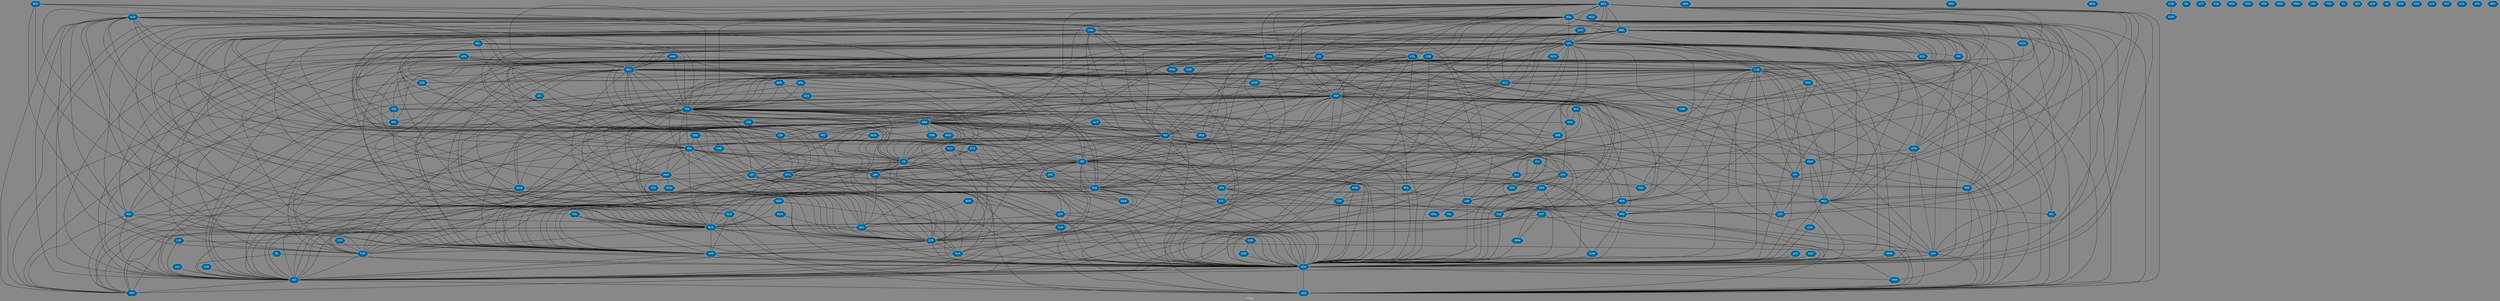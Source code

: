 // Countries together in item graph
graph {
	graph [bgcolor="#888888" fontcolor=white fontsize=12 label="Graph" outputorder=edgesfirst overlap=prism]
	node [color=white fillcolor="#006699" fontcolor=white fontname=Helvetica shape=hexagon style=filled]
	edge [arrowhead=open color=black fontcolor=white fontname=Courier fontsize=12]
		ISR [label=ISR]
		EGY [label=EGY]
		GBR [label=GBR]
		LBY [label=LBY]
		RUS [label=RUS]
		UKR [label=UKR]
		USA [label=USA]
		LTU [label=LTU]
		CHL [label=CHL]
		FRA [label=FRA]
		DEU [label=DEU]
		BOL [label=BOL]
		ARG [label=ARG]
		BRA [label=BRA]
		JPN [label=JPN]
		SWE [label=SWE]
		NPL [label=NPL]
		CUB [label=CUB]
		COL [label=COL]
		VEN [label=VEN]
		CHN [label=CHN]
		IRN [label=IRN]
		MEX [label=MEX]
		CRI [label=CRI]
		MYS [label=MYS]
		NER [label=NER]
		EST [label=EST]
		OMN [label=OMN]
		LBR [label=LBR]
		SYR [label=SYR]
		TWN [label=TWN]
		ITA [label=ITA]
		SLV [label=SLV]
		NGA [label=NGA]
		JOR [label=JOR]
		VAT [label=VAT]
		TUR [label=TUR]
		PRK [label=PRK]
		DZA [label=DZA]
		AFG [label=AFG]
		ETH [label=ETH]
		IRQ [label=IRQ]
		GRC [label=GRC]
		IDN [label=IDN]
		ESP [label=ESP]
		GIN [label=GIN]
		KEN [label=KEN]
		THA [label=THA]
		PSE [label=PSE]
		GTM [label=GTM]
		YEM [label=YEM]
		AUS [label=AUS]
		PAN [label=PAN]
		KOR [label=KOR]
		NOR [label=NOR]
		URY [label=URY]
		IND [label=IND]
		IRL [label=IRL]
		SAU [label=SAU]
		PHL [label=PHL]
		PER [label=PER]
		MMR [label=MMR]
		BEL [label=BEL]
		CAN [label=CAN]
		SOM [label=SOM]
		PNG [label=PNG]
		ECU [label=ECU]
		NLD [label=NLD]
		POL [label=POL]
		BFA [label=BFA]
		CHE [label=CHE]
		MUS [label=MUS]
		ZAF [label=ZAF]
		SSD [label=SSD]
		SDN [label=SDN]
		HTI [label=HTI]
		HKG [label=HKG]
		HND [label=HND]
		DOM [label=DOM]
		MHL [label=MHL]
		GEO [label=GEO]
		BIH [label=BIH]
		ZMB [label=ZMB]
		PAK [label=PAK]
		PRY [label=PRY]
		BLR [label=BLR]
		SLE [label=SLE]
		MKD [label=MKD]
		NIC [label=NIC]
		CZE [label=CZE]
		BGR [label=BGR]
		DNK [label=DNK]
		VNM [label=VNM]
		SYC [label=SYC]
		TUN [label=TUN]
		SRB [label=SRB]
		HRV [label=HRV]
		HUN [label=HUN]
		MWI [label=MWI]
		BGD [label=BGD]
		COG [label=COG]
		MAR [label=MAR]
		CAF [label=CAF]
		CMR [label=CMR]
		ISL [label=ISL]
		SEN [label=SEN]
		PRT [label=PRT]
		UGA [label=UGA]
		KHM [label=KHM]
		LBN [label=LBN]
		LKA [label=LKA]
		JAM [label=JAM]
		AUT [label=AUT]
		ROU [label=ROU]
		VUT [label=VUT]
		MLI [label=MLI]
		CIV [label=CIV]
		NZL [label=NZL]
		ARM [label=ARM]
		SLB [label=SLB]
		BHS [label=BHS]
		QAT [label=QAT]
		GHA [label=GHA]
		AGO [label=AGO]
		ARE [label=ARE]
		RWA [label=RWA]
		MDG [label=MDG]
		LAO [label=LAO]
		SUR [label=SUR]
		TON [label=TON]
		CYP [label=CYP]
		ALB [label=ALB]
		FJI [label=FJI]
		MCO [label=MCO]
		BDI [label=BDI]
		MDA [label=MDA]
		COD [label=COD]
		SGP [label=SGP]
		XK [label=XK]
		BHR [label=BHR]
		TCD [label=TCD]
		KWT [label=KWT]
		SVK [label=SVK]
		GUY [label=GUY]
		MNG [label=MNG]
		LVA [label=LVA]
		MLT [label=MLT]
		LUX [label=LUX]
		ATG [label=ATG]
		ZWE [label=ZWE]
		MRT [label=MRT]
			ISR -- SYC [weight=6]
			DEU -- ITA [weight=1]
			COL -- ECU [weight=5]
			IDN -- MYS [weight=5]
			ECU -- ITA [weight=1]
			CHL -- ITA [weight=1]
			USA -- VAT [weight=10]
			BRA -- HRV [weight=1]
			ETH -- LBY [weight=1]
			CHN -- NPL [weight=4]
			ESP -- HND [weight=1]
			DEU -- POL [weight=1]
			CAF -- UKR [weight=1]
			ECU -- URY [weight=1]
			ECU -- ZAF [weight=1]
			ARG -- USA [weight=11]
			BRA -- ESP [weight=1]
			THA -- USA [weight=4]
			CUB -- HTI [weight=1]
			ISR -- TUR [weight=1]
			GEO -- MDA [weight=1]
			BFA -- DZA [weight=1]
			MEX -- UGA [weight=1]
			CHL -- NIC [weight=3]
			CHN -- MEX [weight=1]
			CAN -- PSE [weight=1]
			AUS -- FRA [weight=1]
			CHE -- USA [weight=4]
			CUB -- ZAF [weight=1]
			BOL -- ESP [weight=2]
			CHN -- PRK [weight=8]
			BOL -- ECU [weight=7]
			CIV -- LBR [weight=3]
			FRA -- YEM [weight=5]
			USA -- YEM [weight=17]
			MAR -- TUR [weight=1]
			ARG -- URY [weight=6]
			AUS -- PAK [weight=1]
			BOL -- FRA [weight=1]
			FRA -- IRN [weight=1]
			CAN -- CHE [weight=1]
			MEX -- PRK [weight=1]
			ISR -- VEN [weight=1]
			CHL -- PSE [weight=1]
			ISR -- QAT [weight=1]
			KOR -- PRK [weight=42]
			NGA -- USA [weight=6]
			CHL -- RUS [weight=3]
			KOR -- USA [weight=36]
			HND -- HTI [weight=1]
			LBY -- SYR [weight=1]
			CAN -- ITA [weight=1]
			EGY -- PSE [weight=28]
			SYC -- ZAF [weight=2]
			CUB -- GTM [weight=1]
			TUN -- VAT [weight=1]
			ESP -- HTI [weight=1]
			SYR -- URY [weight=2]
			ARG -- IRN [weight=2]
			CHN -- IND [weight=5]
			EGY -- YEM [weight=1]
			CHN -- PSE [weight=2]
			GTM -- URY [weight=1]
			KOR -- VAT [weight=6]
			KHM -- USA [weight=2]
			NLD -- UKR [weight=6]
			BRA -- GTM [weight=1]
			LBR -- SLE [weight=2]
			CAN -- CHN [weight=1]
			CHN -- JPN [weight=3]
			ARG -- FRA [weight=7]
			GIN -- SLE [weight=3]
			ESP -- SYR [weight=2]
			CHN -- FRA [weight=1]
			CUB -- VAT [weight=12]
			KOR -- SLE [weight=1]
			DEU -- MYS [weight=3]
			LKA -- VAT [weight=3]
			BOL -- VAT [weight=31]
			PSE -- QAT [weight=2]
			KEN -- USA [weight=1]
			CHL -- VAT [weight=7]
			CHL -- MEX [weight=4]
			HUN -- SYC [weight=1]
			AUS -- GBR [weight=2]
			IRN -- VAT [weight=1]
			GBR -- SDN [weight=1]
			IRN -- RUS [weight=6]
			BRA -- LBY [weight=1]
			CHL -- PNG [weight=2]
			DNK -- IRQ [weight=1]
			CHL -- IRQ [weight=2]
			BOL -- CHN [weight=4]
			GBR -- SWE [weight=2]
			CHL -- NPL [weight=6]
			BEL -- COL [weight=1]
			PRK -- SOM [weight=1]
			CAN -- IRN [weight=1]
			SWE -- USA [weight=1]
			DEU -- GRC [weight=5]
			ARG -- ITA [weight=2]
			IDN -- VAT [weight=1]
			FRA -- SYR [weight=9]
			MEX -- USA [weight=29]
			DEU -- PSE [weight=4]
			CHN -- MNG [weight=1]
			CAN -- CUB [weight=1]
			IRQ -- PSE [weight=1]
			SOM -- USA [weight=6]
			CUB -- CZE [weight=2]
			FRA -- RUS [weight=23]
			NGA -- VAT [weight=1]
			POL -- RUS [weight=2]
			MEX -- VAT [weight=12]
			DZA -- UKR [weight=1]
			GBR -- USA [weight=24]
			IRN -- MEX [weight=1]
			DEU -- ECU [weight=1]
			GIN -- LBR [weight=5]
			BOL -- SYR [weight=1]
			BOL -- GTM [weight=1]
			AUS -- UKR [weight=3]
			CUB -- PSE [weight=2]
			SYR -- USA [weight=80]
			ISR -- JOR [weight=3]
			COL -- ISR [weight=1]
			CUB -- FRA [weight=3]
			IRN -- PRK [weight=1]
			LTU -- RUS [weight=1]
			PAN -- SLV [weight=1]
			ITA -- LBY [weight=4]
			ISR -- SYR [weight=7]
			IRQ -- USA [weight=87]
			CHN -- IRN [weight=1]
			FRA -- IRQ [weight=6]
			BOL -- HUN [weight=1]
			CHN -- ZWE [weight=1]
			GTM -- HND [weight=1]
			ARG -- GBR [weight=9]
			CHL -- ECU [weight=8]
			DOM -- VAT [weight=2]
			IRL -- USA [weight=1]
			BOL -- CRI [weight=1]
			BLR -- DEU [weight=2]
			ISR -- ZAF [weight=1]
			AUS -- RUS [weight=3]
			BLR -- BOL [weight=1]
			BRA -- IRQ [weight=1]
			JPN -- UKR [weight=2]
			CZE -- PAK [weight=1]
			BEL -- GRC [weight=2]
			GBR -- ITA [weight=1]
			CUB -- PRK [weight=3]
			POL -- UKR [weight=4]
			CHN -- MYS [weight=2]
			CHN -- NOR [weight=1]
			PRK -- RUS [weight=5]
			CHL -- DZA [weight=2]
			BRA -- URY [weight=4]
			NPL -- USA [weight=8]
			IND -- NPL [weight=3]
			CAN -- CHL [weight=1]
			BRA -- DEU [weight=2]
			COL -- MEX [weight=3]
			COL -- TUR [weight=1]
			CUB -- MEX [weight=1]
			AGO -- CHL [weight=1]
			CUB -- PAN [weight=5]
			CHL -- NZL [weight=1]
			ARG -- COL [weight=2]
			CUB -- TUR [weight=1]
			MEX -- VEN [weight=2]
			LBY -- USA [weight=6]
			CAN -- USA [weight=7]
			BRA -- RUS [weight=2]
			AUS -- THA [weight=5]
			NIC -- VEN [weight=1]
			URY -- USA [weight=20]
			ARG -- DEU [weight=2]
			BRA -- PRY [weight=1]
			BOL -- CAN [weight=1]
			AUT -- IRN [weight=4]
			CHN -- VAT [weight=2]
			SLE -- USA [weight=8]
			IRL -- VAT [weight=1]
			ESP -- SEN [weight=1]
			AUS -- COL [weight=1]
			PAK -- VAT [weight=1]
			KWT -- USA [weight=1]
			CHL -- CUB [weight=2]
			CAN -- RUS [weight=1]
			ARG -- HRV [weight=1]
			BRA -- ZAF [weight=1]
			HRV -- SRB [weight=2]
			CUB -- ISR [weight=1]
			CHE -- CUB [weight=4]
			CAN -- SYR [weight=1]
			NPL -- RUS [weight=1]
			ISR -- UKR [weight=4]
			ESP -- PRK [weight=1]
			ITA -- UKR [weight=2]
			CUB -- KOR [weight=1]
			BOL -- CUB [weight=5]
			TUR -- USA [weight=8]
			CHN -- ESP [weight=1]
			GBR -- VAT [weight=1]
			ISR -- MYS [weight=1]
			DEU -- ESP [weight=3]
			ESP -- JOR [weight=1]
			ISR -- LBN [weight=7]
			IRN -- SYR [weight=4]
			LBN -- SUR [weight=1]
			ARG -- VEN [weight=3]
			IRN -- SYC [weight=1]
			CUB -- RUS [weight=2]
			PSE -- VEN [weight=3]
			CHL -- PER [weight=29]
			GBR -- MKD [weight=2]
			BEL -- USA [weight=1]
			PSE -- SYC [weight=3]
			COL -- CUB [weight=11]
			JPN -- THA [weight=1]
			AUS -- USA [weight=3]
			MDA -- USA [weight=1]
			LBY -- UKR [weight=2]
			EGY -- ISR [weight=14]
			SAU -- SYR [weight=2]
			HRV -- IRN [weight=1]
			GBR -- HKG [weight=2]
			PHL -- VNM [weight=2]
			GBR -- LBY [weight=1]
			IRQ -- RUS [weight=1]
			JPN -- PRK [weight=3]
			BLR -- UKR [weight=11]
			GBR -- SLE [weight=3]
			CHL -- FRA [weight=1]
			CUB -- NPL [weight=2]
			SYC -- UKR [weight=2]
			CHN -- VEN [weight=6]
			CHL -- HND [weight=3]
			FRA -- SYC [weight=1]
			IRQ -- SAU [weight=1]
			IRQ -- SYR [weight=38]
			DEU -- VAT [weight=1]
			ISR -- USA [weight=67]
			ECU -- GBR [weight=2]
			GBR -- RUS [weight=13]
			KEN -- SOM [weight=4]
			ARM -- VAT [weight=3]
			MYS -- UKR [weight=32]
			CHL -- USA [weight=16]
			BOL -- MEX [weight=1]
			AUS -- IDN [weight=5]
			POL -- USA [weight=5]
			BOL -- USA [weight=30]
			CHL -- TWN [weight=1]
			ECU -- VAT [weight=2]
			GBR -- SYR [weight=19]
			GBR -- IDN [weight=1]
			GIN -- PNG [weight=13]
			ISR -- PSE [weight=295]
			HND -- USA [weight=10]
			IND -- PAK [weight=4]
			BOL -- SYC [weight=1]
			GBR -- NGA [weight=3]
			CHN -- KEN [weight=1]
			ALB -- VAT [weight=1]
			EGY -- JOR [weight=1]
			BOL -- PSE [weight=9]
			ESP -- FRA [weight=5]
			NLD -- RUS [weight=2]
			LBY -- MAR [weight=1]
			BRA -- ITA [weight=1]
			CHL -- GTM [weight=1]
			AFG -- IRN [weight=1]
			CHN -- MMR [weight=2]
			BFA -- FRA [weight=1]
			ARG -- CHL [weight=4]
			BOL -- ISR [weight=14]
			ESP -- TUN [weight=1]
			VAT -- VEN [weight=4]
			COL -- USA [weight=9]
			KEN -- SLE [weight=1]
			COL -- PAN [weight=7]
			SSD -- USA [weight=1]
			CAN -- IRQ [weight=3]
			JOR -- USA [weight=3]
			ESP -- IDN [weight=2]
			IRQ -- NGA [weight=1]
			IRN -- SAU [weight=4]
			FRA -- NGA [weight=1]
			BOL -- COL [weight=12]
			BOL -- RUS [weight=5]
			CHN -- NGA [weight=1]
			FRA -- LBN [weight=2]
			DEU -- SLE [weight=1]
			IRQ -- LBY [weight=1]
			FRA -- MYS [weight=1]
			NGA -- TCD [weight=1]
			JOR -- PSE [weight=3]
			SDN -- USA [weight=1]
			ISR -- RUS [weight=2]
			AUS -- IRN [weight=2]
			BOL -- IRN [weight=1]
			DEU -- VEN [weight=1]
			ESP -- SLE [weight=2]
			RUS -- VEN [weight=5]
			BRA -- FRA [weight=1]
			PSE -- TUR [weight=2]
			DNK -- USA [weight=3]
			BEL -- NLD [weight=1]
			FRA -- PER [weight=1]
			ESP -- LBY [weight=1]
			CHE -- MEX [weight=1]
			CHN -- PAK [weight=1]
			ARG -- BRA [weight=4]
			BOL -- YEM [weight=1]
			IRN -- OMN [weight=2]
			ECU -- VEN [weight=5]
			BFA -- CIV [weight=1]
			FRA -- VAT [weight=1]
			AUS -- SYR [weight=1]
			FRA -- TUR [weight=4]
			GBR -- NLD [weight=1]
			BEL -- SYR [weight=1]
			MDA -- RUS [weight=1]
			GBR -- THA [weight=1]
			FRA -- PHL [weight=1]
			ARM -- USA [weight=1]
			AFG -- VAT [weight=1]
			CHE -- UKR [weight=1]
			ECU -- ESP [weight=1]
			UKR -- VAT [weight=7]
			PAN -- USA [weight=5]
			CHN -- VNM [weight=8]
			RUS -- YEM [weight=1]
			ITA -- SLE [weight=1]
			COD -- COG [weight=3]
			NGA -- SYR [weight=1]
			SYC -- SYR [weight=1]
			FRA -- UKR [weight=21]
			FRA -- GIN [weight=1]
			FRA -- LBY [weight=1]
			CAN -- NGA [weight=1]
			CRI -- NIC [weight=2]
			CHN -- HKG [weight=25]
			HKG -- USA [weight=6]
			FRA -- IDN [weight=6]
			ITA -- VEN [weight=1]
			MEX -- URY [weight=3]
			SYR -- TUR [weight=24]
			CHE -- RUS [weight=1]
			EGY -- ITA [weight=1]
			SAU -- YEM [weight=11]
			ESP -- PSE [weight=1]
			MAR -- TUN [weight=1]
			ARM -- TUR [weight=5]
			BIH -- SRB [weight=3]
			AFG -- GBR [weight=5]
			DEU -- GBR [weight=8]
			GBR -- PRT [weight=2]
			ARG -- ESP [weight=7]
			KOR -- RUS [weight=2]
			BRA -- USA [weight=10]
			ARG -- VAT [weight=11]
			AUS -- IRQ [weight=8]
			IRN -- UKR [weight=1]
			BOL -- IND [weight=2]
			ESP -- IND [weight=1]
			BIH -- USA [weight=1]
			CHN -- DEU [weight=1]
			PER -- VEN [weight=1]
			LBR -- USA [weight=9]
			FRA -- JOR [weight=1]
			AUS -- LBN [weight=1]
			GRC -- PRT [weight=1]
			CHN -- ISR [weight=3]
			JOR -- SYR [weight=6]
			DOM -- HTI [weight=1]
			EST -- RUS [weight=1]
			BLR -- FRA [weight=1]
			MYS -- PHL [weight=2]
			CAN -- CMR [weight=1]
			PRK -- USA [weight=69]
			CHL -- UKR [weight=1]
			ARG -- CHN [weight=3]
			PAK -- YEM [weight=2]
			ARM -- DEU [weight=1]
			BFA -- MAR [weight=1]
			AUS -- EGY [weight=2]
			BRA -- VAT [weight=3]
			GBR -- SYC [weight=3]
			GTM -- USA [weight=2]
			BOL -- PRY [weight=1]
			QAT -- USA [weight=4]
			AUS -- CAN [weight=1]
			IRN -- VEN [weight=1]
			SLV -- VAT [weight=1]
			CRI -- ITA [weight=1]
			CHN -- TWN [weight=3]
			ISR -- VAT [weight=13]
			ARG -- PSE [weight=2]
			IND -- USA [weight=1]
			COL -- YEM [weight=1]
			DZA -- FRA [weight=7]
			CHE -- LBY [weight=2]
			RUS -- TUR [weight=1]
			EGY -- USA [weight=6]
			CHL -- CHN [weight=1]
			SLV -- USA [weight=1]
			NLD -- SYR [weight=1]
			GBR -- ZMB [weight=2]
			ARG -- KOR [weight=1]
			LBN -- SYR [weight=4]
			HND -- MEX [weight=1]
			FRA -- GRC [weight=2]
			IRN -- PSE [weight=6]
			DEU -- KOR [weight=1]
			IRN -- YEM [weight=5]
			CUB -- HND [weight=4]
			BHR -- SAU [weight=1]
			TUN -- USA [weight=1]
			ISR -- SWE [weight=2]
			BGR -- TUR [weight=1]
			ITA -- SWE [weight=1]
			FRA -- USA [weight=21]
			JAM -- USA [weight=4]
			CRI -- VEN [weight=1]
			CHL -- IDN [weight=1]
			FRA -- GBR [weight=10]
			IRN -- IRQ [weight=6]
			GRC -- ITA [weight=1]
			ESP -- ITA [weight=1]
			ESP -- LBR [weight=5]
			ESP -- VEN [weight=18]
			CHL -- VEN [weight=4]
			ARG -- BOL [weight=4]
			CAF -- VAT [weight=1]
			BRA -- NZL [weight=1]
			CHE -- IRN [weight=5]
			AUS -- MYS [weight=10]
			BOL -- UKR [weight=10]
			JOR -- VAT [weight=1]
			CHL -- KOR [weight=2]
			CHN -- PHL [weight=7]
			DOM -- ESP [weight=1]
			ETH -- ISR [weight=1]
			ARG -- ISR [weight=3]
			RUS -- UKR [weight=337]
			ITA -- USA [weight=3]
			GTM -- MEX [weight=4]
			IRN -- USA [weight=76]
			FRA -- PSE [weight=10]
			ESP -- GIN [weight=1]
			QAT -- SAU [weight=1]
			JOR -- JPN [weight=2]
			DZA -- TUN [weight=1]
			BRA -- SYC [weight=3]
			ESP -- USA [weight=1]
			CHN -- KOR [weight=2]
			AFG -- QAT [weight=1]
			ARM -- FRA [weight=1]
			ARG -- ECU [weight=1]
			BEL -- UKR [weight=2]
			BRA -- GIN [weight=1]
			GEO -- RUS [weight=3]
			PAN -- VEN [weight=3]
			AFG -- UKR [weight=1]
			ARM -- BGR [weight=1]
			DEU -- UKR [weight=48]
			BGR -- FRA [weight=3]
			FRA -- KHM [weight=1]
			ITA -- LBN [weight=1]
			SUR -- USA [weight=1]
			CHN -- LBR [weight=1]
			ARG -- MUS [weight=2]
			ETH -- USA [weight=1]
			NPL -- VAT [weight=1]
			CAN -- UKR [weight=1]
			PSE -- SYR [weight=4]
			CIV -- GIN [weight=3]
			LBR -- MHL [weight=1]
			HND -- SLV [weight=2]
			BRA -- PER [weight=2]
			BIH -- HRV [weight=1]
			SYR -- TUN [weight=1]
			CHL -- PAN [weight=1]
			MEX -- NIC [weight=1]
			DEU -- TUR [weight=2]
			CHL -- THA [weight=5]
			AFG -- TUR [weight=1]
			ARG -- MEX [weight=3]
			RUS -- USA [weight=132]
			LBN -- USA [weight=2]
			CRI -- DEU [weight=1]
			NGA -- RUS [weight=1]
			DEU -- HKG [weight=1]
			FRA -- ITA [weight=2]
			CHL -- TUR [weight=1]
			PER -- USA [weight=1]
			BRA -- VEN [weight=5]
			BRA -- ECU [weight=2]
			CHN -- SYR [weight=1]
			CHL -- HTI [weight=2]
			FRA -- ISR [weight=7]
			SYC -- USA [weight=4]
			AUS -- CHN [weight=2]
			IRQ -- TUR [weight=8]
			ARG -- CUB [weight=1]
			IRQ -- VAT [weight=8]
			ETH -- YEM [weight=1]
			JPN -- KOR [weight=4]
			COL -- ESP [weight=3]
			GBR -- IRN [weight=2]
			SYR -- VAT [weight=3]
			ESP -- PER [weight=1]
			BGR -- ESP [weight=3]
			PHL -- VAT [weight=3]
			KEN -- LBR [weight=1]
			AUT -- NOR [weight=1]
			AUS -- VAT [weight=2]
			ESP -- IRN [weight=1]
			BHR -- QAT [weight=1]
			CRI -- ESP [weight=1]
			LBY -- TUN [weight=2]
			CYP -- TUR [weight=1]
			MYS -- USA [weight=12]
			GBR -- KEN [weight=1]
			IRQ -- ISR [weight=1]
			MYS -- RUS [weight=10]
			IRQ -- MYS [weight=1]
			IRQ -- LBN [weight=1]
			CUB -- ECU [weight=1]
			AFG -- USA [weight=29]
			ARG -- RUS [weight=2]
			BOL -- DEU [weight=4]
			TUR -- VAT [weight=6]
			MYS -- SYR [weight=1]
			AFG -- CZE [weight=1]
			PSE -- VAT [weight=12]
			CHE -- GTM [weight=1]
			BOL -- URY [weight=1]
			IRN -- ISR [weight=26]
			BEL -- FRA [weight=2]
			CHL -- URY [weight=3]
			GBR -- PSE [weight=6]
			CHL -- ISR [weight=1]
			CHL -- IRN [weight=3]
			SDN -- SSD [weight=14]
			CUB -- SLE [weight=3]
			GBR -- MAR [weight=1]
			CHL -- DEU [weight=2]
			CHL -- JPN [weight=1]
			ISR -- TUN [weight=1]
			AUS -- YEM [weight=1]
			GBR -- MEX [weight=1]
			DEU -- SYR [weight=2]
			GBR -- JPN [weight=3]
			ECU -- USA [weight=6]
			URY -- VEN [weight=4]
			ISR -- NGA [weight=1]
			AUS -- TUR [weight=4]
			AFG -- DEU [weight=1]
			PSE -- SWE [weight=6]
			IDN -- USA [weight=3]
			DEU -- RUS [weight=44]
			JPN -- USA [weight=2]
			KHM -- THA [weight=1]
			CHN -- USA [weight=50]
			DEU -- LTU [weight=1]
			ESP -- NGA [weight=1]
			GRC -- TUR [weight=1]
			COL -- DEU [weight=1]
			CHN -- GBR [weight=1]
			KEN -- VAT [weight=1]
			BOL -- TWN [weight=1]
			RUS -- SYR [weight=9]
			EST -- OMN [weight=1]
			UGA -- USA [weight=1]
			GIN -- USA [weight=1]
			OMN -- USA [weight=3]
			NOR -- SYR [weight=1]
			GBR -- ISR [weight=3]
			COL -- VEN [weight=19]
			ITA -- VAT [weight=4]
			AUT -- SRB [weight=1]
			IRQ -- UKR [weight=2]
			CHL -- ESP [weight=7]
			FRA -- SAU [weight=1]
			CHL -- GIN [weight=2]
			CHE -- DEU [weight=2]
			UKR -- USA [weight=117]
			GRC -- ISR [weight=1]
			PSE -- USA [weight=38]
			CHN -- MAR [weight=1]
			GEO -- USA [weight=1]
			DNK -- SAU [weight=1]
			LBR -- MLI [weight=2]
			ESP -- VAT [weight=4]
			GBR -- IRQ [weight=7]
			GIN -- KEN [weight=1]
			CHN -- CUB [weight=7]
			FRA -- KOR [weight=1]
			CMR -- NGA [weight=1]
			DEU -- FRA [weight=31]
			ITA -- RUS [weight=5]
			PHL -- USA [weight=1]
			USA -- VNM [weight=1]
			CAN -- EGY [weight=1]
			PAK -- USA [weight=6]
			BOL -- CAF [weight=1]
			CUB -- USA [weight=168]
			HTI -- USA [weight=1]
			BRA -- CHL [weight=11]
			BOL -- VEN [weight=10]
			BGR -- ITA [weight=1]
			COL -- SYC [weight=2]
			CHE -- SLE [weight=1]
			SYR -- UKR [weight=5]
			ESP -- IRQ [weight=1]
			BOL -- HTI [weight=1]
			DEU -- IRN [weight=4]
			ESP -- SYC [weight=1]
			BIH -- VAT [weight=1]
			ESP -- TWN [weight=1]
			CHN -- UKR [weight=1]
			CHL -- IND [weight=1]
			ISR -- URY [weight=1]
			MMR -- USA [weight=3]
			PSE -- UKR [weight=2]
			ECU -- ISR [weight=1]
			GEO -- UKR [weight=1]
			BOL -- PER [weight=5]
			NLD -- VEN [weight=1]
			ESP -- GBR [weight=9]
			CHL -- MCO [weight=1]
			EGY -- LBY [weight=10]
			ISR -- SLV [weight=1]
			MYS -- PER [weight=1]
			DEU -- ISR [weight=4]
			CMR -- ITA [weight=1]
			ITA -- PSE [weight=1]
			CUB -- VEN [weight=17]
			GBR -- YEM [weight=1]
			FRA -- JPN [weight=1]
			ITA -- TUN [weight=1]
			ESP -- GRC [weight=1]
			ECU -- PSE [weight=1]
			CZE -- NGA [weight=1]
			BOL -- BRA [weight=6]
			MYS -- NLD [weight=4]
			BOL -- CHE [weight=1]
			CHL -- MYS [weight=2]
			NGA -- ROU [weight=1]
			BRA -- IRN [weight=1]
			GBR -- TUR [weight=1]
			CHL -- PRY [weight=1]
			BRA -- IDN [weight=7]
			ESP -- SLV [weight=2]
			JPN -- SYR [weight=2]
			MAR -- YEM [weight=1]
			GIN -- SEN [weight=1]
			GBR -- UKR [weight=10]
			BEL -- IRQ [weight=1]
			URY -- VAT [weight=1]
			CHN -- RUS [weight=7]
			JPN -- RUS [weight=1]
			DEU -- USA [weight=30]
			PAK -- SAU [weight=1]
			USA -- VEN [weight=108]
			BEL -- DOM [weight=1]
			LBN -- SAU [weight=1]
			BOL -- TUN [weight=1]
			ESP -- MAR [weight=3]
			BOL -- CHL [weight=124]
			ESP -- SRB [weight=1]
			LBY -- SAU [weight=1]
			COL -- GBR [weight=1]
			BLR -- RUS [weight=8]
			GBR -- MYS [weight=2]
			FRA -- TUN [weight=1]
			AFG -- PAK [weight=2]
			EST -- USA [weight=5]
			BOL -- ZAF [weight=1]
			VAT -- YEM [weight=1]
			CUB -- ESP [weight=1]
			LBY -- PSE [weight=2]
			SAU -- USA [weight=4]
}